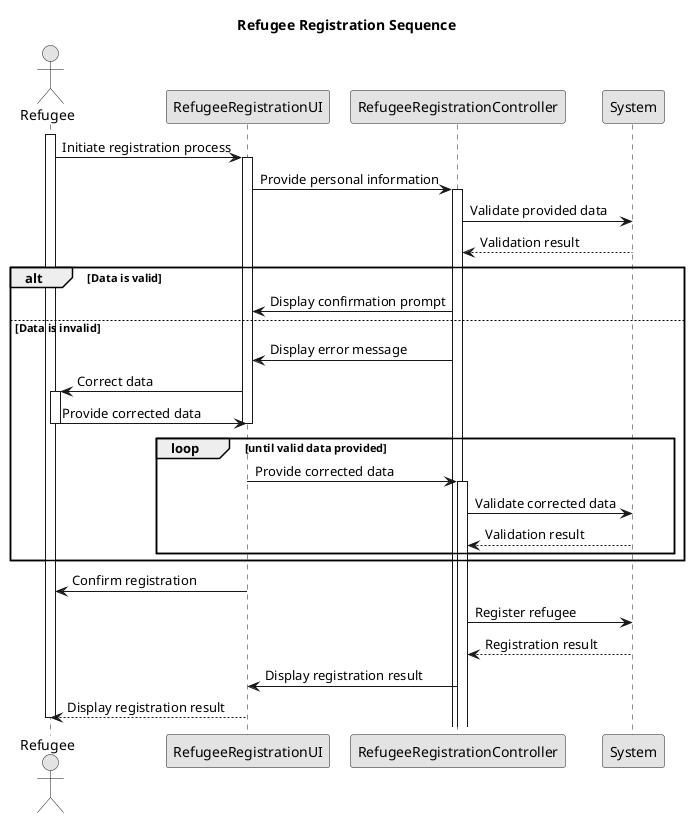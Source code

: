 @startuml
skinparam monochrome true
skinparam shadowing false

title Refugee Registration Sequence

actor Refugee
participant "RefugeeRegistrationUI" as UI
participant "RefugeeRegistrationController" as Controller
participant "System" as System

activate Refugee
Refugee -> UI: Initiate registration process
activate UI
UI -> Controller: Provide personal information
activate Controller
Controller -> System: Validate provided data
System --> Controller: Validation result
alt Data is valid
    Controller -> UI: Display confirmation prompt
else Data is invalid
    Controller -> UI: Display error message
    UI -> Refugee: Correct data
    activate Refugee
    Refugee -> UI: Provide corrected data
    deactivate Refugee
    deactivate UI
    loop until valid data provided
        UI -> Controller: Provide corrected data
        activate Controller
        Controller -> System: Validate corrected data
        System --> Controller: Validation result
    end
end
UI -> Refugee: Confirm registration
Controller -> System: Register refugee
System --> Controller: Registration result
Controller -> UI: Display registration result
UI --> Refugee: Display registration result
deactivate UI
deactivate Refugee
@enduml
